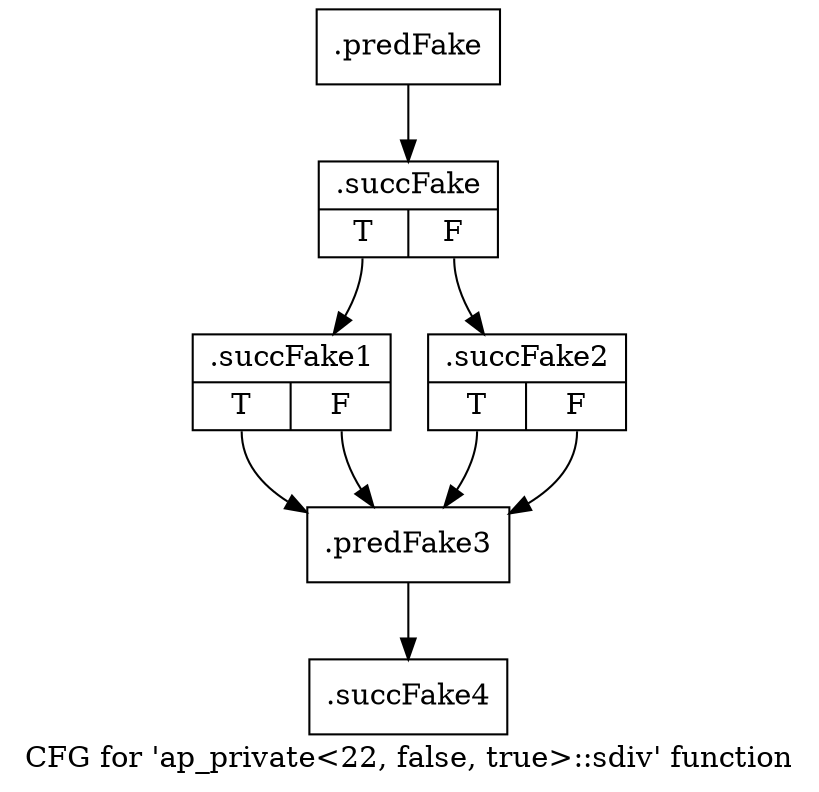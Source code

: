 digraph "CFG for 'ap_private\<22, false, true\>::sdiv' function" {
	label="CFG for 'ap_private\<22, false, true\>::sdiv' function";

	Node0x5739940 [shape=record,filename="",linenumber="",label="{.predFake}"];
	Node0x5739940 -> Node0x50e6a50[ callList="" memoryops="" filename="/mnt/xilinx/Vitis_HLS/2021.2/include/etc/ap_private.h" execusionnum="0"];
	Node0x50e6a50 [shape=record,filename="/mnt/xilinx/Vitis_HLS/2021.2/include/etc/ap_private.h",linenumber="2243",label="{.succFake|{<s0>T|<s1>F}}"];
	Node0x50e6a50:s0 -> Node0x50e6b00[ callList="" memoryops="" filename="/mnt/xilinx/Vitis_HLS/2021.2/include/etc/ap_private.h" execusionnum="0"];
	Node0x50e6a50:s1 -> Node0x50e6bb0[ callList="" memoryops="" filename="/mnt/xilinx/Vitis_HLS/2021.2/include/etc/ap_private.h" execusionnum="0"];
	Node0x50e6b00 [shape=record,filename="/mnt/xilinx/Vitis_HLS/2021.2/include/etc/ap_private.h",linenumber="2244",label="{.succFake1|{<s0>T|<s1>F}}"];
	Node0x50e6b00:s0 -> Node0x5739bc0[ callList="" memoryops="" filename="/mnt/xilinx/Vitis_HLS/2021.2/include/etc/ap_private.h" execusionnum="0"];
	Node0x50e6b00:s1 -> Node0x5739bc0[ callList="" memoryops="" filename="/mnt/xilinx/Vitis_HLS/2021.2/include/etc/ap_private.h" execusionnum="0"];
	Node0x50e6bb0 [shape=record,filename="/mnt/xilinx/Vitis_HLS/2021.2/include/etc/ap_private.h",linenumber="2248",label="{.succFake2|{<s0>T|<s1>F}}"];
	Node0x50e6bb0:s0 -> Node0x5739bc0[ callList="" memoryops="" filename="/mnt/xilinx/Vitis_HLS/2021.2/include/etc/ap_private.h" execusionnum="0"];
	Node0x50e6bb0:s1 -> Node0x5739bc0[ callList="" memoryops="" filename="" execusionnum="0"];
	Node0x5739bc0 [shape=record,filename="/mnt/xilinx/Vitis_HLS/2021.2/include/etc/ap_private.h",linenumber="2251",label="{.predFake3}"];
	Node0x5739bc0 -> Node0x50e6d70[ callList="" memoryops="" filename="/mnt/xilinx/Vitis_HLS/2021.2/include/etc/ap_private.h" execusionnum="0"];
	Node0x50e6d70 [shape=record,filename="/mnt/xilinx/Vitis_HLS/2021.2/include/etc/ap_private.h",linenumber="2251",label="{.succFake4}"];
}
